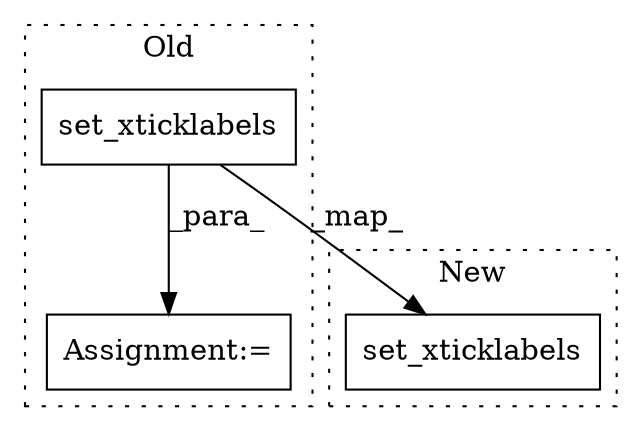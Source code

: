 digraph G {
subgraph cluster0 {
1 [label="set_xticklabels" a="32" s="2859,2892" l="16,1" shape="box"];
3 [label="Assignment:=" a="7" s="2855" l="1" shape="box"];
label = "Old";
style="dotted";
}
subgraph cluster1 {
2 [label="set_xticklabels" a="32" s="2833,2866" l="16,1" shape="box"];
label = "New";
style="dotted";
}
1 -> 3 [label="_para_"];
1 -> 2 [label="_map_"];
}